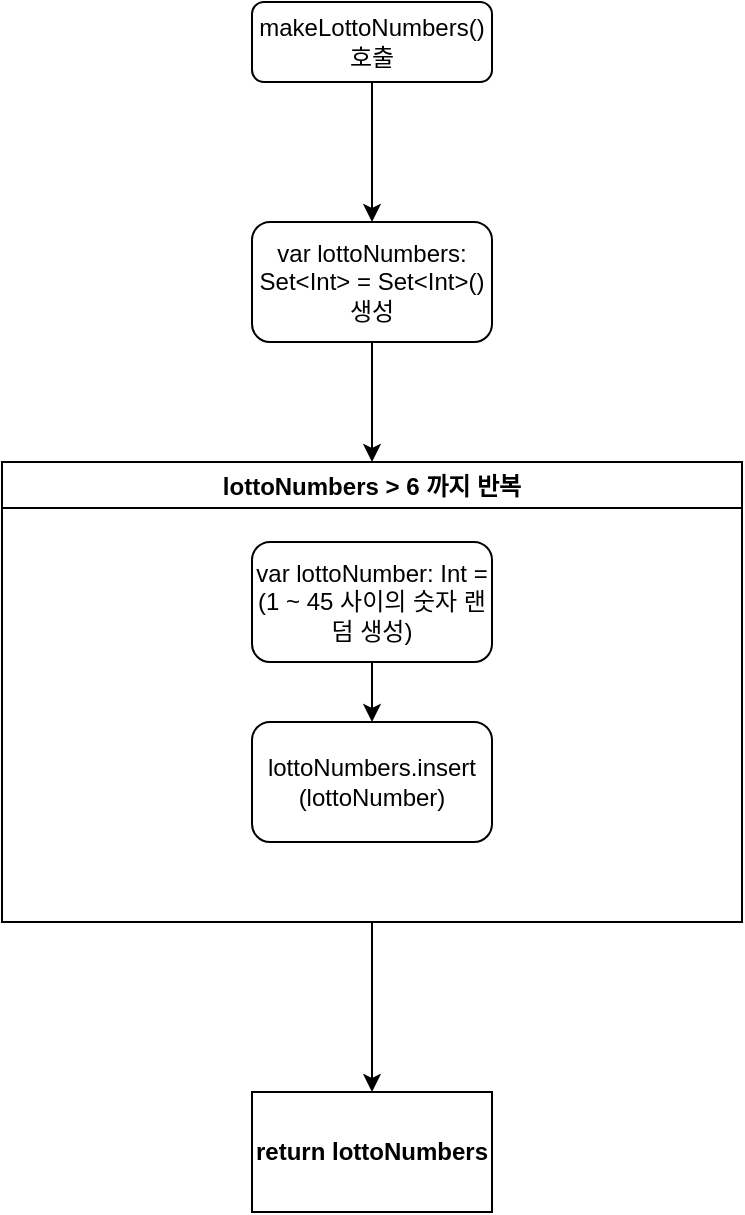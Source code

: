 <mxfile version="22.0.2" type="github">
  <diagram id="C5RBs43oDa-KdzZeNtuy" name="Page-1">
    <mxGraphModel dx="1018" dy="805" grid="1" gridSize="10" guides="1" tooltips="1" connect="1" arrows="1" fold="1" page="1" pageScale="1" pageWidth="827" pageHeight="1169" math="0" shadow="0">
      <root>
        <mxCell id="WIyWlLk6GJQsqaUBKTNV-0" />
        <mxCell id="WIyWlLk6GJQsqaUBKTNV-1" parent="WIyWlLk6GJQsqaUBKTNV-0" />
        <mxCell id="fP_J6S1NjW1sJ828qq0C-4" value="" style="edgeStyle=orthogonalEdgeStyle;rounded=0;orthogonalLoop=1;jettySize=auto;html=1;" edge="1" parent="WIyWlLk6GJQsqaUBKTNV-1" source="WIyWlLk6GJQsqaUBKTNV-3" target="fP_J6S1NjW1sJ828qq0C-3">
          <mxGeometry relative="1" as="geometry" />
        </mxCell>
        <mxCell id="WIyWlLk6GJQsqaUBKTNV-3" value="makeLottoNumbers() 호출" style="rounded=1;whiteSpace=wrap;html=1;fontSize=12;glass=0;strokeWidth=1;shadow=0;" parent="WIyWlLk6GJQsqaUBKTNV-1" vertex="1">
          <mxGeometry x="245" y="80" width="120" height="40" as="geometry" />
        </mxCell>
        <mxCell id="fP_J6S1NjW1sJ828qq0C-6" style="edgeStyle=orthogonalEdgeStyle;rounded=0;orthogonalLoop=1;jettySize=auto;html=1;entryX=0.5;entryY=0;entryDx=0;entryDy=0;" edge="1" parent="WIyWlLk6GJQsqaUBKTNV-1" source="fP_J6S1NjW1sJ828qq0C-3" target="fP_J6S1NjW1sJ828qq0C-5">
          <mxGeometry relative="1" as="geometry" />
        </mxCell>
        <mxCell id="fP_J6S1NjW1sJ828qq0C-3" value="var lottoNumbers: Set&amp;lt;Int&amp;gt; = Set&amp;lt;Int&amp;gt;()&lt;br&gt;생성" style="whiteSpace=wrap;html=1;rounded=1;glass=0;strokeWidth=1;shadow=0;" vertex="1" parent="WIyWlLk6GJQsqaUBKTNV-1">
          <mxGeometry x="245" y="190" width="120" height="60" as="geometry" />
        </mxCell>
        <mxCell id="fP_J6S1NjW1sJ828qq0C-12" value="" style="edgeStyle=orthogonalEdgeStyle;rounded=0;orthogonalLoop=1;jettySize=auto;html=1;" edge="1" parent="WIyWlLk6GJQsqaUBKTNV-1" source="fP_J6S1NjW1sJ828qq0C-5" target="fP_J6S1NjW1sJ828qq0C-11">
          <mxGeometry relative="1" as="geometry" />
        </mxCell>
        <mxCell id="fP_J6S1NjW1sJ828qq0C-5" value="lottoNumbers &gt; 6 까지 반복" style="swimlane;" vertex="1" parent="WIyWlLk6GJQsqaUBKTNV-1">
          <mxGeometry x="120" y="310" width="370" height="230" as="geometry" />
        </mxCell>
        <mxCell id="fP_J6S1NjW1sJ828qq0C-10" value="" style="edgeStyle=orthogonalEdgeStyle;rounded=0;orthogonalLoop=1;jettySize=auto;html=1;" edge="1" parent="fP_J6S1NjW1sJ828qq0C-5" source="fP_J6S1NjW1sJ828qq0C-7" target="fP_J6S1NjW1sJ828qq0C-9">
          <mxGeometry relative="1" as="geometry" />
        </mxCell>
        <mxCell id="fP_J6S1NjW1sJ828qq0C-7" value="var lottoNumber: Int = (1 ~ 45 사이의 숫자 랜덤 생성)" style="rounded=1;whiteSpace=wrap;html=1;" vertex="1" parent="fP_J6S1NjW1sJ828qq0C-5">
          <mxGeometry x="125" y="40" width="120" height="60" as="geometry" />
        </mxCell>
        <mxCell id="fP_J6S1NjW1sJ828qq0C-8" style="edgeStyle=orthogonalEdgeStyle;rounded=0;orthogonalLoop=1;jettySize=auto;html=1;exitX=0.5;exitY=1;exitDx=0;exitDy=0;" edge="1" parent="fP_J6S1NjW1sJ828qq0C-5" source="fP_J6S1NjW1sJ828qq0C-7" target="fP_J6S1NjW1sJ828qq0C-7">
          <mxGeometry relative="1" as="geometry" />
        </mxCell>
        <mxCell id="fP_J6S1NjW1sJ828qq0C-9" value="lottoNumbers.insert&lt;br&gt;(lottoNumber)" style="whiteSpace=wrap;html=1;rounded=1;" vertex="1" parent="fP_J6S1NjW1sJ828qq0C-5">
          <mxGeometry x="125" y="130" width="120" height="60" as="geometry" />
        </mxCell>
        <mxCell id="fP_J6S1NjW1sJ828qq0C-11" value="return lottoNumbers" style="whiteSpace=wrap;html=1;fontStyle=1;startSize=23;" vertex="1" parent="WIyWlLk6GJQsqaUBKTNV-1">
          <mxGeometry x="245" y="625" width="120" height="60" as="geometry" />
        </mxCell>
      </root>
    </mxGraphModel>
  </diagram>
</mxfile>
